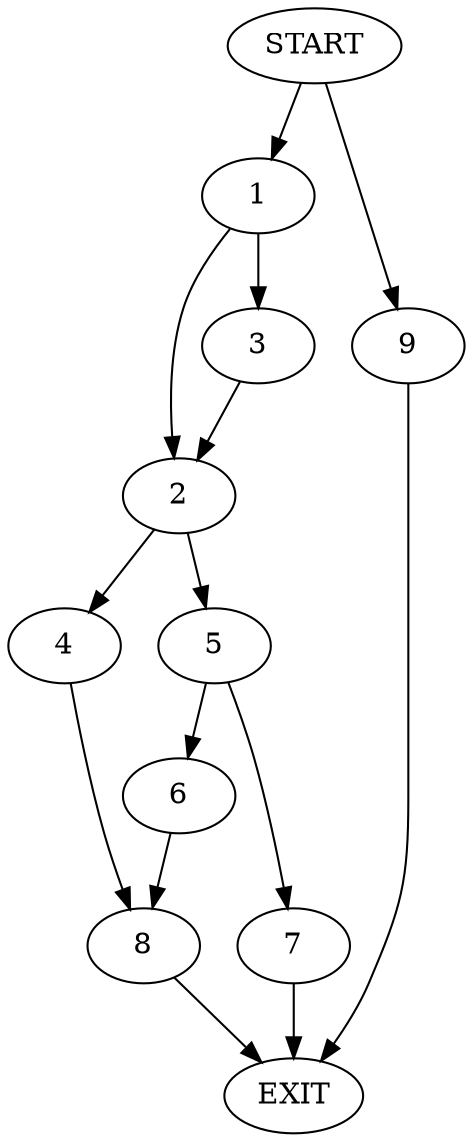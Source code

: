 digraph {
0 [label="START"];
1;
2;
3;
4;
5;
6;
7;
8;
9;
10 [label="EXIT"];
0 -> 1;
1 -> 2;
1 -> 3;
3 -> 2;
2 -> 4;
2 -> 5;
5 -> 6;
5 -> 7;
4 -> 8;
0 -> 9;
9 -> 10;
8 -> 10;
6 -> 8;
7 -> 10;
}
